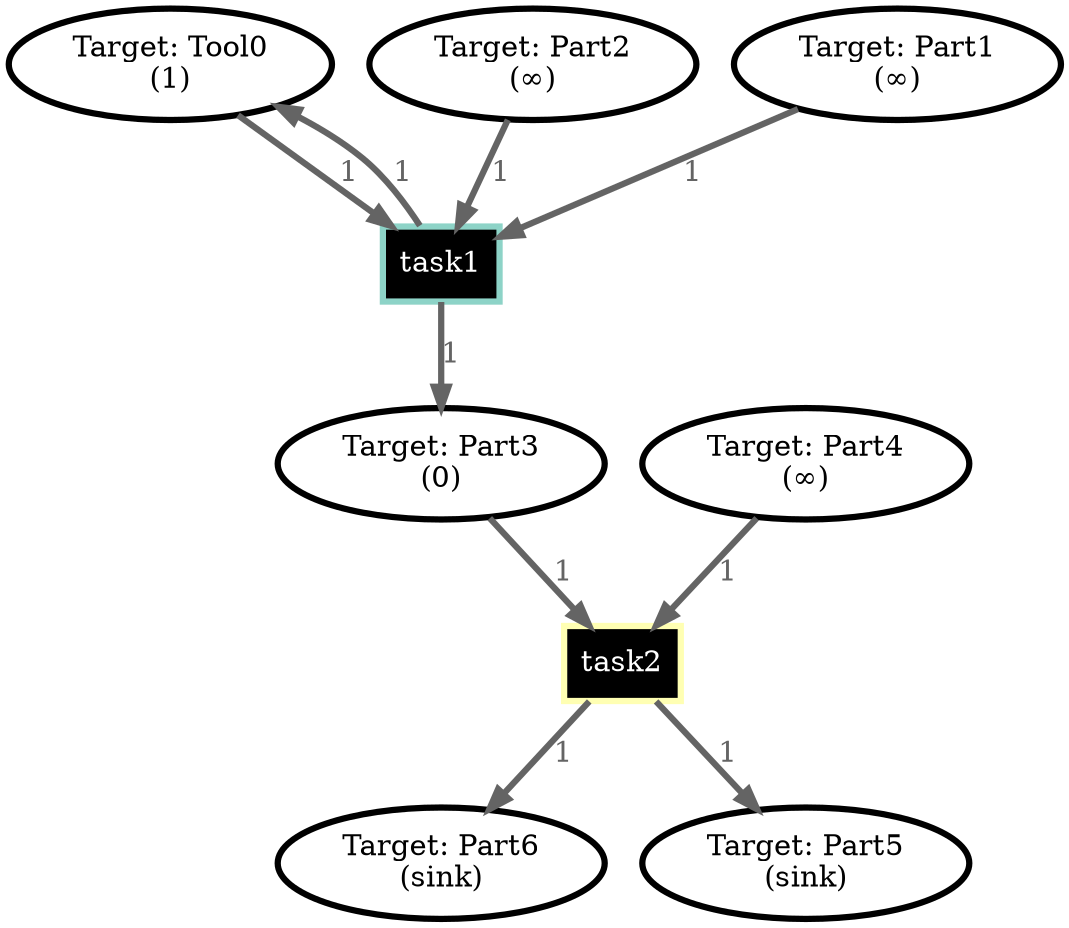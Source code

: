 digraph Job_1 {
bgcolor="transparent"
// Place Target: Tool0
	179214591795702808993537384894301144054 [label="Target: Tool0\n(1)",style=filled,fillcolor="#FFFFFF",color="#000000",penwidth=3];
// Place Target: Part3
	112793386855085565228497372816172559599 [label="Target: Part3\n(0)",style=filled,fillcolor="#FFFFFF",color="#000000",penwidth=3];
// Place Target: Part2
	33533242782556272884517981640497718109 [label="Target: Part2\n(∞)",style=filled,fillcolor="#FFFFFF",color="#000000",penwidth=3];
// Place Target: Part1
	260776303957102142882329355296155488864 [label="Target: Part1\n(∞)",style=filled,fillcolor="#FFFFFF",color="#000000",penwidth=3];
// Place Target: Part6
	265002305345402223420795949838394384866 [label="Target: Part6\n(sink)",style=filled,fillcolor="#FFFFFF",color="#000000",penwidth=3];
// Place Target: Part5
	139655719684419810416271828914955368804 [label="Target: Part5\n(sink)",style=filled,fillcolor="#FFFFFF",color="#000000",penwidth=3];
// Place Target: Part4
	303611949466466063129741791023604114889 [label="Target: Part4\n(∞)",style=filled,fillcolor="#FFFFFF",color="#000000",penwidth=3];
// Transition task1
	180455248433408089518413579767362111023 [label="task1",shape=box,style=filled,fillcolor="#000000",fontcolor="#FFFFFF",color="#8DD3C7",penwidth=3];
// Transition task2
	248602884663541933285509853745386175454 [label="task2",shape=box,style=filled,fillcolor="#000000",fontcolor="#FFFFFF",color="#FFFFB3",penwidth=3];
	33533242782556272884517981640497718109 -> 180455248433408089518413579767362111023 [label="1",color="#646464",fontcolor="#646464",penwidth=3];
	179214591795702808993537384894301144054 -> 180455248433408089518413579767362111023 [label="1",color="#646464",fontcolor="#646464",penwidth=3];
	260776303957102142882329355296155488864 -> 180455248433408089518413579767362111023 [label="1",color="#646464",fontcolor="#646464",penwidth=3];
	180455248433408089518413579767362111023 -> 112793386855085565228497372816172559599 [label="1",color="#646464",fontcolor="#646464",penwidth=3];
	180455248433408089518413579767362111023 -> 179214591795702808993537384894301144054 [label="1",color="#646464",fontcolor="#646464",penwidth=3];
	303611949466466063129741791023604114889 -> 248602884663541933285509853745386175454 [label="1",color="#646464",fontcolor="#646464",penwidth=3];
	112793386855085565228497372816172559599 -> 248602884663541933285509853745386175454 [label="1",color="#646464",fontcolor="#646464",penwidth=3];
	248602884663541933285509853745386175454 -> 139655719684419810416271828914955368804 [label="1",color="#646464",fontcolor="#646464",penwidth=3];
	248602884663541933285509853745386175454 -> 265002305345402223420795949838394384866 [label="1",color="#646464",fontcolor="#646464",penwidth=3];
overlap=false
}
